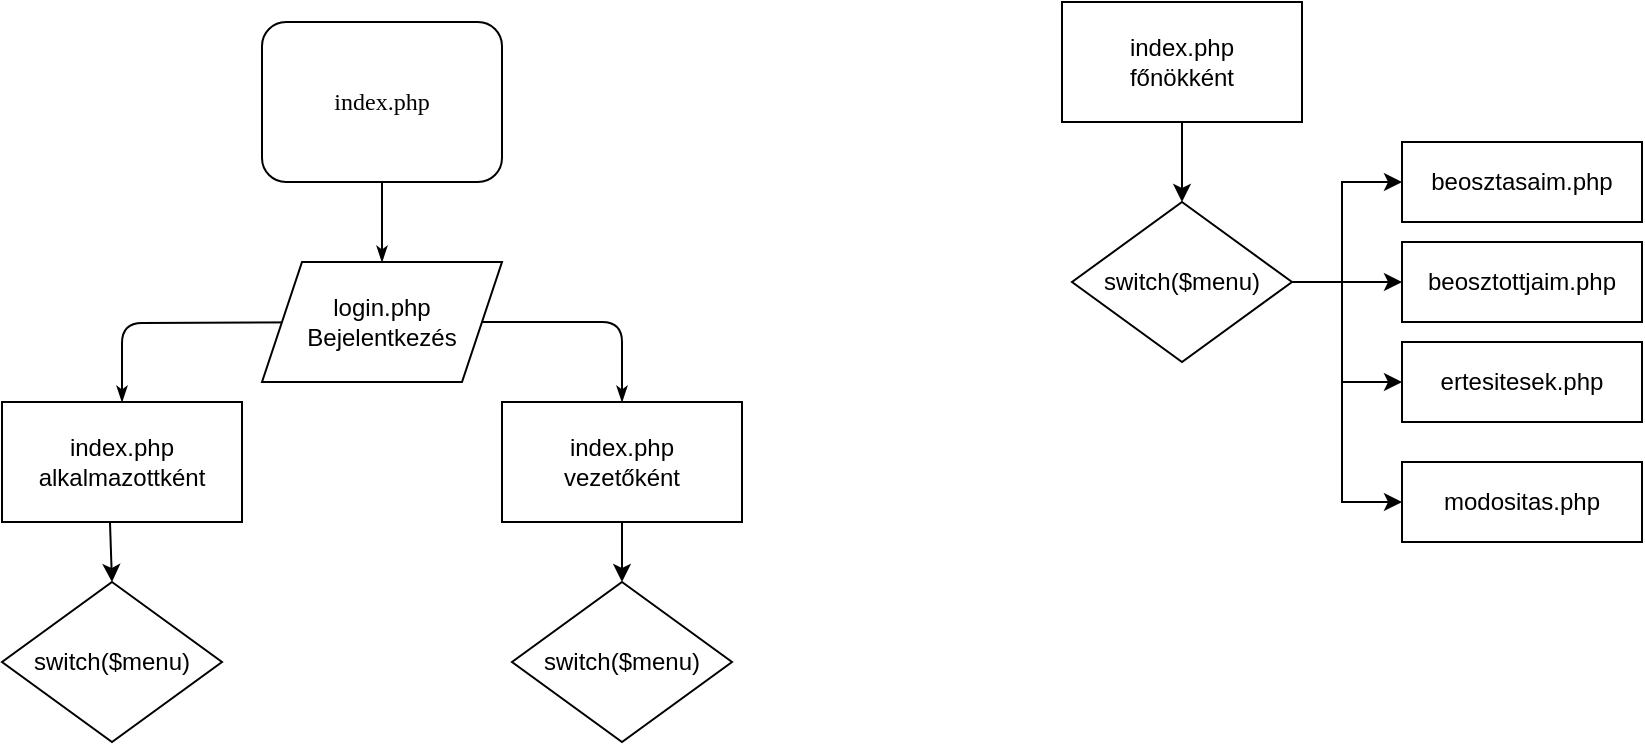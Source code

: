 <mxfile version="17.2.6" type="github">
  <diagram name="Page-1" id="8ce9d11a-91a2-4d17-14d8-a56ed91bf033">
    <mxGraphModel dx="775" dy="342" grid="1" gridSize="10" guides="1" tooltips="1" connect="1" arrows="1" fold="1" page="1" pageScale="1" pageWidth="1100" pageHeight="850" background="none" math="0" shadow="0">
      <root>
        <mxCell id="0" />
        <mxCell id="1" parent="0" />
        <mxCell id="17ea667e15c223fc-29" style="edgeStyle=orthogonalEdgeStyle;rounded=1;html=1;labelBackgroundColor=none;startArrow=none;startFill=0;startSize=5;endArrow=classicThin;endFill=1;endSize=5;jettySize=auto;orthogonalLoop=1;strokeWidth=1;fontFamily=Verdana;fontSize=8" parent="1" source="17ea667e15c223fc-2" edge="1">
          <mxGeometry relative="1" as="geometry">
            <mxPoint x="240" y="180" as="targetPoint" />
          </mxGeometry>
        </mxCell>
        <mxCell id="17ea667e15c223fc-2" value="&lt;div&gt;index.php&lt;/div&gt;" style="rounded=1;whiteSpace=wrap;html=1;shadow=0;labelBackgroundColor=none;strokeWidth=1;fontFamily=Verdana;fontSize=12;align=center;" parent="1" vertex="1">
          <mxGeometry x="180" y="60" width="120" height="80" as="geometry" />
        </mxCell>
        <mxCell id="17ea667e15c223fc-31" style="edgeStyle=orthogonalEdgeStyle;rounded=1;html=1;labelBackgroundColor=none;startArrow=none;startFill=0;startSize=5;endArrow=classicThin;endFill=1;endSize=5;jettySize=auto;orthogonalLoop=1;strokeWidth=1;fontFamily=Verdana;fontSize=8;entryX=0.5;entryY=0;entryDx=0;entryDy=0;" parent="1" target="-YD9FiJ0MNJBVH0pgsde-2" edge="1">
          <mxGeometry relative="1" as="geometry">
            <mxPoint x="250" y="210" as="sourcePoint" />
            <mxPoint x="100" y="230" as="targetPoint" />
          </mxGeometry>
        </mxCell>
        <mxCell id="-YD9FiJ0MNJBVH0pgsde-1" value="&lt;div&gt;login.php&lt;/div&gt;&lt;div&gt;Bejelentkezés&lt;/div&gt;" style="shape=parallelogram;perimeter=parallelogramPerimeter;whiteSpace=wrap;html=1;fixedSize=1;" vertex="1" parent="1">
          <mxGeometry x="180" y="180" width="120" height="60" as="geometry" />
        </mxCell>
        <mxCell id="-YD9FiJ0MNJBVH0pgsde-2" value="&lt;div&gt;index.php&lt;/div&gt;&lt;div&gt;alkalmazottként&lt;br&gt;&lt;/div&gt;" style="rounded=0;whiteSpace=wrap;html=1;" vertex="1" parent="1">
          <mxGeometry x="50" y="250" width="120" height="60" as="geometry" />
        </mxCell>
        <mxCell id="-YD9FiJ0MNJBVH0pgsde-3" value="&lt;div&gt;index.php&lt;/div&gt;&lt;div&gt;vezetőként&lt;br&gt;&lt;/div&gt;" style="rounded=0;whiteSpace=wrap;html=1;" vertex="1" parent="1">
          <mxGeometry x="300" y="250" width="120" height="60" as="geometry" />
        </mxCell>
        <mxCell id="-YD9FiJ0MNJBVH0pgsde-6" style="edgeStyle=orthogonalEdgeStyle;rounded=1;html=1;labelBackgroundColor=none;startArrow=none;startFill=0;startSize=5;endArrow=classicThin;endFill=1;endSize=5;jettySize=auto;orthogonalLoop=1;strokeWidth=1;fontFamily=Verdana;fontSize=8;exitX=1;exitY=0.5;exitDx=0;exitDy=0;entryX=0.5;entryY=0;entryDx=0;entryDy=0;" edge="1" parent="1" source="-YD9FiJ0MNJBVH0pgsde-1" target="-YD9FiJ0MNJBVH0pgsde-3">
          <mxGeometry relative="1" as="geometry">
            <mxPoint x="260" y="240" as="sourcePoint" />
            <mxPoint x="360" y="220" as="targetPoint" />
            <Array as="points">
              <mxPoint x="360" y="210" />
            </Array>
          </mxGeometry>
        </mxCell>
        <mxCell id="-YD9FiJ0MNJBVH0pgsde-7" value="switch($menu)" style="rhombus;whiteSpace=wrap;html=1;" vertex="1" parent="1">
          <mxGeometry x="50" y="340" width="110" height="80" as="geometry" />
        </mxCell>
        <mxCell id="-YD9FiJ0MNJBVH0pgsde-8" value="switch($menu)" style="rhombus;whiteSpace=wrap;html=1;" vertex="1" parent="1">
          <mxGeometry x="305" y="340" width="110" height="80" as="geometry" />
        </mxCell>
        <mxCell id="-YD9FiJ0MNJBVH0pgsde-9" value="" style="endArrow=classic;html=1;rounded=0;exitX=0.5;exitY=1;exitDx=0;exitDy=0;entryX=0.5;entryY=0;entryDx=0;entryDy=0;" edge="1" parent="1" source="-YD9FiJ0MNJBVH0pgsde-3" target="-YD9FiJ0MNJBVH0pgsde-8">
          <mxGeometry width="50" height="50" relative="1" as="geometry">
            <mxPoint x="280" y="390" as="sourcePoint" />
            <mxPoint x="330" y="340" as="targetPoint" />
          </mxGeometry>
        </mxCell>
        <mxCell id="-YD9FiJ0MNJBVH0pgsde-10" value="" style="endArrow=classic;html=1;rounded=0;exitX=0.45;exitY=1.008;exitDx=0;exitDy=0;entryX=0.5;entryY=0;entryDx=0;entryDy=0;exitPerimeter=0;" edge="1" parent="1" source="-YD9FiJ0MNJBVH0pgsde-2" target="-YD9FiJ0MNJBVH0pgsde-7">
          <mxGeometry width="50" height="50" relative="1" as="geometry">
            <mxPoint x="280" y="390" as="sourcePoint" />
            <mxPoint x="330" y="340" as="targetPoint" />
          </mxGeometry>
        </mxCell>
        <mxCell id="-YD9FiJ0MNJBVH0pgsde-12" value="&lt;div&gt;index.php&lt;/div&gt;&lt;div&gt;főnökként&lt;br&gt;&lt;/div&gt;" style="rounded=0;whiteSpace=wrap;html=1;" vertex="1" parent="1">
          <mxGeometry x="580" y="50" width="120" height="60" as="geometry" />
        </mxCell>
        <mxCell id="-YD9FiJ0MNJBVH0pgsde-15" value="switch($menu)" style="rhombus;whiteSpace=wrap;html=1;" vertex="1" parent="1">
          <mxGeometry x="585" y="150" width="110" height="80" as="geometry" />
        </mxCell>
        <mxCell id="-YD9FiJ0MNJBVH0pgsde-16" value="" style="endArrow=classic;html=1;rounded=0;exitX=0.5;exitY=1;exitDx=0;exitDy=0;" edge="1" parent="1" source="-YD9FiJ0MNJBVH0pgsde-12" target="-YD9FiJ0MNJBVH0pgsde-15">
          <mxGeometry width="50" height="50" relative="1" as="geometry">
            <mxPoint x="460" y="230" as="sourcePoint" />
            <mxPoint x="510" y="180" as="targetPoint" />
          </mxGeometry>
        </mxCell>
        <mxCell id="-YD9FiJ0MNJBVH0pgsde-18" value="" style="edgeStyle=elbowEdgeStyle;elbow=horizontal;endArrow=classic;html=1;rounded=0;entryX=0;entryY=0.5;entryDx=0;entryDy=0;" edge="1" parent="1" target="-YD9FiJ0MNJBVH0pgsde-19">
          <mxGeometry width="50" height="50" relative="1" as="geometry">
            <mxPoint x="695" y="190" as="sourcePoint" />
            <mxPoint x="745" y="140" as="targetPoint" />
            <Array as="points">
              <mxPoint x="720" y="170" />
            </Array>
          </mxGeometry>
        </mxCell>
        <mxCell id="-YD9FiJ0MNJBVH0pgsde-19" value="beosztasaim.php" style="rounded=0;whiteSpace=wrap;html=1;" vertex="1" parent="1">
          <mxGeometry x="750" y="120" width="120" height="40" as="geometry" />
        </mxCell>
        <mxCell id="-YD9FiJ0MNJBVH0pgsde-20" value="" style="edgeStyle=elbowEdgeStyle;elbow=horizontal;endArrow=classic;html=1;rounded=0;" edge="1" parent="1" source="-YD9FiJ0MNJBVH0pgsde-15">
          <mxGeometry width="50" height="50" relative="1" as="geometry">
            <mxPoint x="695" y="240" as="sourcePoint" />
            <mxPoint x="750" y="190" as="targetPoint" />
          </mxGeometry>
        </mxCell>
        <mxCell id="-YD9FiJ0MNJBVH0pgsde-21" value="beosztottjaim.php" style="rounded=0;whiteSpace=wrap;html=1;" vertex="1" parent="1">
          <mxGeometry x="750" y="170" width="120" height="40" as="geometry" />
        </mxCell>
        <mxCell id="-YD9FiJ0MNJBVH0pgsde-22" value="" style="edgeStyle=elbowEdgeStyle;elbow=horizontal;endArrow=classic;html=1;rounded=0;exitX=1;exitY=0.5;exitDx=0;exitDy=0;" edge="1" parent="1" source="-YD9FiJ0MNJBVH0pgsde-15">
          <mxGeometry width="50" height="50" relative="1" as="geometry">
            <mxPoint x="710" y="290" as="sourcePoint" />
            <mxPoint x="750" y="240" as="targetPoint" />
            <Array as="points">
              <mxPoint x="720" y="210" />
            </Array>
          </mxGeometry>
        </mxCell>
        <mxCell id="-YD9FiJ0MNJBVH0pgsde-23" value="ertesitesek.php" style="rounded=0;whiteSpace=wrap;html=1;" vertex="1" parent="1">
          <mxGeometry x="750" y="220" width="120" height="40" as="geometry" />
        </mxCell>
        <mxCell id="-YD9FiJ0MNJBVH0pgsde-25" value="modositas.php" style="rounded=0;whiteSpace=wrap;html=1;" vertex="1" parent="1">
          <mxGeometry x="750" y="280" width="120" height="40" as="geometry" />
        </mxCell>
        <mxCell id="-YD9FiJ0MNJBVH0pgsde-26" value="" style="edgeStyle=elbowEdgeStyle;elbow=horizontal;endArrow=classic;html=1;rounded=0;exitX=1;exitY=0.5;exitDx=0;exitDy=0;entryX=0;entryY=0.5;entryDx=0;entryDy=0;" edge="1" parent="1" source="-YD9FiJ0MNJBVH0pgsde-15" target="-YD9FiJ0MNJBVH0pgsde-25">
          <mxGeometry width="50" height="50" relative="1" as="geometry">
            <mxPoint x="700" y="330" as="sourcePoint" />
            <mxPoint x="750" y="280" as="targetPoint" />
            <Array as="points">
              <mxPoint x="720" y="260" />
            </Array>
          </mxGeometry>
        </mxCell>
      </root>
    </mxGraphModel>
  </diagram>
</mxfile>
